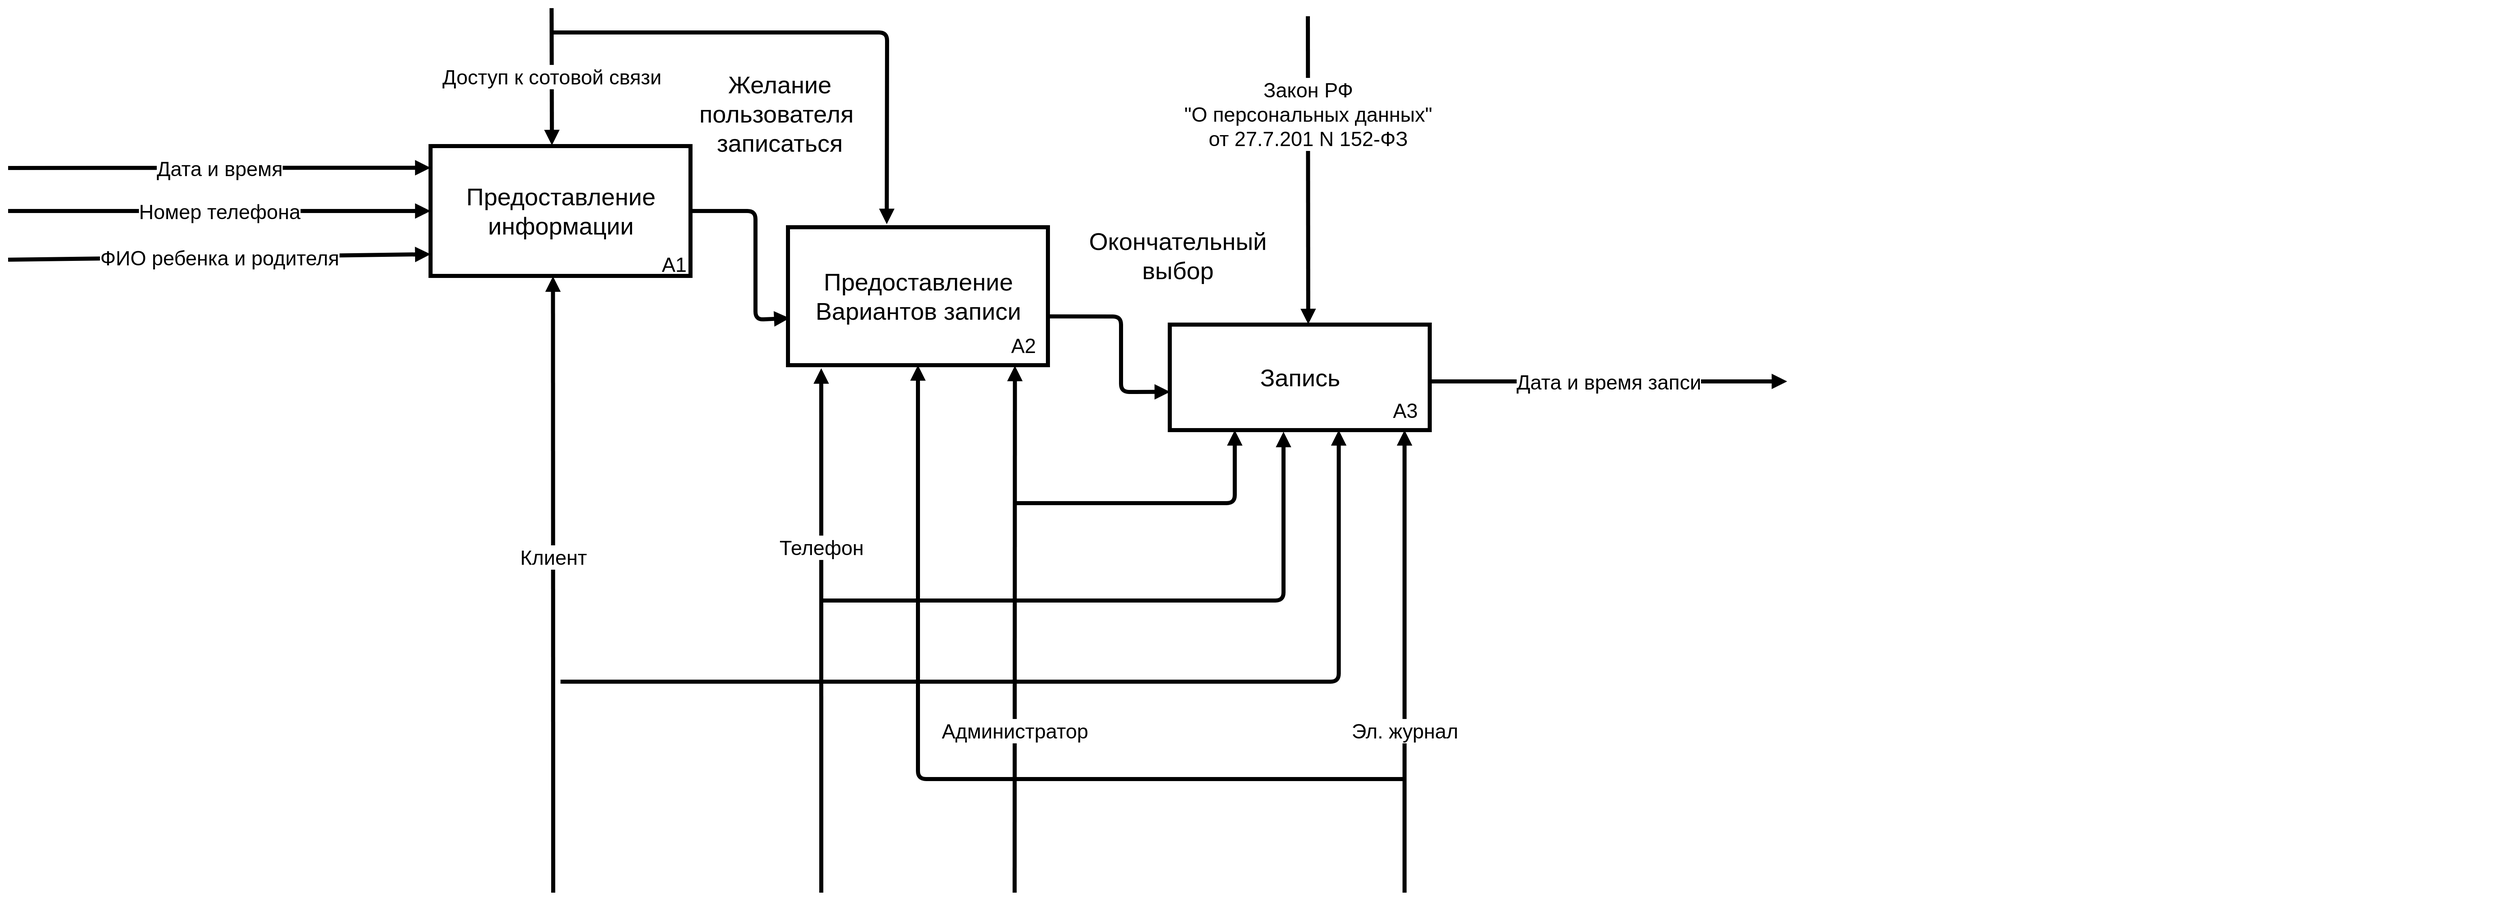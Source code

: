 <mxfile version="13.1.14" type="github">
  <diagram id="umUKt08_b0THqYxB4QMx" name="Page-1">
    <mxGraphModel dx="1852" dy="760" grid="1" gridSize="10" guides="1" tooltips="1" connect="1" arrows="1" fold="1" page="1" pageScale="1" pageWidth="827" pageHeight="1169" math="0" shadow="0">
      <root>
        <mxCell id="0" />
        <mxCell id="1" parent="0" />
        <mxCell id="K8WBdkXXQI6Gq19Ea8D1-14" style="edgeStyle=orthogonalEdgeStyle;rounded=0;orthogonalLoop=1;jettySize=auto;html=1;exitX=0.5;exitY=1;exitDx=0;exitDy=0;targetPerimeterSpacing=0;strokeWidth=5;" parent="1" edge="1">
          <mxGeometry relative="1" as="geometry">
            <mxPoint x="2706" y="730.0" as="sourcePoint" />
            <mxPoint x="2706" y="730.0" as="targetPoint" />
          </mxGeometry>
        </mxCell>
        <mxCell id="HmVIiVWB6kzVrAjhzofl-1" value="&lt;font style=&quot;font-size: 30px&quot;&gt;Предоставление&lt;br&gt;информации&lt;br&gt;&lt;/font&gt;" style="html=1;strokeWidth=5;" parent="1" vertex="1">
          <mxGeometry x="170" y="190" width="320" height="160" as="geometry" />
        </mxCell>
        <mxCell id="HmVIiVWB6kzVrAjhzofl-2" value="&lt;font style=&quot;font-size: 25px&quot;&gt;Клиент&lt;/font&gt;" style="endArrow=block;endFill=1;endSize=6;html=1;strokeWidth=5;entryX=0.471;entryY=1.003;entryDx=0;entryDy=0;entryPerimeter=0;" parent="1" target="HmVIiVWB6kzVrAjhzofl-1" edge="1">
          <mxGeometry x="0.092" width="100" relative="1" as="geometry">
            <mxPoint x="321" y="1110" as="sourcePoint" />
            <mxPoint x="320" y="280" as="targetPoint" />
            <mxPoint as="offset" />
          </mxGeometry>
        </mxCell>
        <mxCell id="HmVIiVWB6kzVrAjhzofl-5" value="&lt;font&gt;&lt;font style=&quot;font-size: 25px&quot;&gt;Доступ к сотовой связи&lt;/font&gt;&lt;br&gt;&lt;/font&gt;" style="endArrow=block;endFill=1;endSize=6;html=1;strokeWidth=5;entryX=0.467;entryY=-0.006;entryDx=0;entryDy=0;entryPerimeter=0;" parent="1" target="HmVIiVWB6kzVrAjhzofl-1" edge="1">
          <mxGeometry width="100" relative="1" as="geometry">
            <mxPoint x="319" y="20" as="sourcePoint" />
            <mxPoint x="320" y="220" as="targetPoint" />
          </mxGeometry>
        </mxCell>
        <mxCell id="HmVIiVWB6kzVrAjhzofl-8" value="&lt;font&gt;&lt;font style=&quot;font-size: 25px&quot;&gt;Дата и время&lt;/font&gt;&lt;br&gt;&lt;/font&gt;" style="endArrow=block;endFill=1;endSize=6;html=1;strokeWidth=5;entryX=0;entryY=0.167;entryDx=0;entryDy=0;entryPerimeter=0;" parent="1" target="HmVIiVWB6kzVrAjhzofl-1" edge="1">
          <mxGeometry width="100" relative="1" as="geometry">
            <mxPoint x="-350" y="217" as="sourcePoint" />
            <mxPoint x="160" y="250" as="targetPoint" />
          </mxGeometry>
        </mxCell>
        <mxCell id="HmVIiVWB6kzVrAjhzofl-9" value="&lt;font&gt;&lt;font style=&quot;font-size: 25px&quot;&gt;Номер телефона&lt;/font&gt;&lt;br&gt;&lt;/font&gt;" style="endArrow=block;endFill=1;endSize=6;html=1;strokeWidth=5;entryX=0;entryY=0.5;entryDx=0;entryDy=0;" parent="1" target="HmVIiVWB6kzVrAjhzofl-1" edge="1">
          <mxGeometry width="100" relative="1" as="geometry">
            <mxPoint x="-350" y="270" as="sourcePoint" />
            <mxPoint x="160" y="289.29" as="targetPoint" />
          </mxGeometry>
        </mxCell>
        <mxCell id="HmVIiVWB6kzVrAjhzofl-10" value="&lt;font&gt;&lt;font style=&quot;font-size: 25px&quot;&gt;ФИО ребенка и родителя&lt;/font&gt;&lt;br&gt;&lt;/font&gt;" style="endArrow=block;endFill=1;endSize=6;html=1;strokeWidth=5;entryX=0;entryY=0.833;entryDx=0;entryDy=0;entryPerimeter=0;" parent="1" target="HmVIiVWB6kzVrAjhzofl-1" edge="1">
          <mxGeometry width="100" relative="1" as="geometry">
            <mxPoint x="-350" y="330" as="sourcePoint" />
            <mxPoint x="160" y="330" as="targetPoint" />
          </mxGeometry>
        </mxCell>
        <mxCell id="HmVIiVWB6kzVrAjhzofl-11" value="&lt;font style=&quot;font-size: 25px&quot;&gt;A1&lt;/font&gt;" style="text;html=1;strokeColor=none;fillColor=none;align=center;verticalAlign=middle;whiteSpace=wrap;rounded=0;" parent="1" vertex="1">
          <mxGeometry x="450" y="320" width="40" height="30" as="geometry" />
        </mxCell>
        <mxCell id="HmVIiVWB6kzVrAjhzofl-12" value="&lt;font style=&quot;font-size: 30px&quot;&gt;Предоставление&lt;br&gt;Вариантов записи&lt;br&gt;&lt;/font&gt;" style="html=1;strokeWidth=5;" parent="1" vertex="1">
          <mxGeometry x="610" y="290" width="320" height="170" as="geometry" />
        </mxCell>
        <mxCell id="HmVIiVWB6kzVrAjhzofl-20" value="&lt;font style=&quot;font-size: 20px&quot;&gt;&lt;br&gt;&lt;/font&gt;" style="endArrow=block;endFill=1;endSize=6;html=1;strokeWidth=5;entryX=0.006;entryY=0.659;entryDx=0;entryDy=0;entryPerimeter=0;" parent="1" target="HmVIiVWB6kzVrAjhzofl-12" edge="1">
          <mxGeometry x="0.642" y="-166" width="100" relative="1" as="geometry">
            <mxPoint x="490" y="270" as="sourcePoint" />
            <mxPoint x="590" y="386" as="targetPoint" />
            <Array as="points">
              <mxPoint x="570" y="270" />
              <mxPoint x="570" y="404" />
            </Array>
            <mxPoint x="-100" y="-34" as="offset" />
          </mxGeometry>
        </mxCell>
        <mxCell id="HmVIiVWB6kzVrAjhzofl-21" value="&lt;font style=&quot;font-size: 25px&quot;&gt;A2&lt;/font&gt;" style="text;html=1;strokeColor=none;fillColor=none;align=center;verticalAlign=middle;whiteSpace=wrap;rounded=0;" parent="1" vertex="1">
          <mxGeometry x="880" y="420" width="40" height="30" as="geometry" />
        </mxCell>
        <mxCell id="HmVIiVWB6kzVrAjhzofl-22" value="&lt;span style=&quot;font-size: 25px&quot;&gt;Администратор&lt;/span&gt;" style="endArrow=block;endFill=1;endSize=6;html=1;strokeWidth=5;entryX=0.873;entryY=1.004;entryDx=0;entryDy=0;entryPerimeter=0;" parent="1" target="HmVIiVWB6kzVrAjhzofl-12" edge="1">
          <mxGeometry x="-0.384" width="100" relative="1" as="geometry">
            <mxPoint x="889" y="1110" as="sourcePoint" />
            <mxPoint x="890" y="470" as="targetPoint" />
            <mxPoint as="offset" />
          </mxGeometry>
        </mxCell>
        <mxCell id="HmVIiVWB6kzVrAjhzofl-23" value="&lt;font style=&quot;font-size: 25px&quot;&gt;Телефон&lt;/font&gt;" style="endArrow=block;endFill=1;endSize=6;html=1;strokeWidth=5;entryX=0.128;entryY=1.022;entryDx=0;entryDy=0;entryPerimeter=0;" parent="1" target="HmVIiVWB6kzVrAjhzofl-12" edge="1">
          <mxGeometry x="0.318" width="100" relative="1" as="geometry">
            <mxPoint x="651" y="1110" as="sourcePoint" />
            <mxPoint x="690" y="470" as="targetPoint" />
            <mxPoint as="offset" />
          </mxGeometry>
        </mxCell>
        <mxCell id="HmVIiVWB6kzVrAjhzofl-25" value="&lt;font style=&quot;font-size: 30px&quot;&gt;Запись&lt;br&gt;&lt;/font&gt;" style="html=1;strokeWidth=5;" parent="1" vertex="1">
          <mxGeometry x="1080" y="410" width="320" height="130" as="geometry" />
        </mxCell>
        <mxCell id="HmVIiVWB6kzVrAjhzofl-26" value="&lt;span style=&quot;font-size: 20px&quot;&gt;&lt;br&gt;&lt;/span&gt;" style="endArrow=block;endFill=1;endSize=6;html=1;strokeWidth=5;exitX=1.006;exitY=0.646;exitDx=0;exitDy=0;exitPerimeter=0;entryX=0.001;entryY=0.637;entryDx=0;entryDy=0;entryPerimeter=0;" parent="1" source="HmVIiVWB6kzVrAjhzofl-12" target="HmVIiVWB6kzVrAjhzofl-25" edge="1">
          <mxGeometry width="100" relative="1" as="geometry">
            <mxPoint x="990.64" y="529.74" as="sourcePoint" />
            <mxPoint x="1050" y="360" as="targetPoint" />
            <Array as="points">
              <mxPoint x="1020" y="400" />
              <mxPoint x="1020" y="493" />
            </Array>
          </mxGeometry>
        </mxCell>
        <mxCell id="HmVIiVWB6kzVrAjhzofl-28" value="&lt;font style=&quot;font-size: 30px&quot;&gt;Окончательный выбор&lt;/font&gt;" style="text;html=1;strokeColor=none;fillColor=none;align=center;verticalAlign=middle;whiteSpace=wrap;rounded=0;" parent="1" vertex="1">
          <mxGeometry x="990" y="290" width="200" height="70" as="geometry" />
        </mxCell>
        <mxCell id="HmVIiVWB6kzVrAjhzofl-29" value="&lt;font style=&quot;font-size: 25px&quot;&gt;A3&lt;/font&gt;" style="text;html=1;strokeColor=none;fillColor=none;align=center;verticalAlign=middle;whiteSpace=wrap;rounded=0;" parent="1" vertex="1">
          <mxGeometry x="1350" y="500" width="40" height="30" as="geometry" />
        </mxCell>
        <mxCell id="HmVIiVWB6kzVrAjhzofl-32" value="" style="endArrow=block;endFill=1;endSize=6;html=1;strokeWidth=5;entryX=0.25;entryY=1;entryDx=0;entryDy=0;" parent="1" target="HmVIiVWB6kzVrAjhzofl-25" edge="1">
          <mxGeometry width="100" relative="1" as="geometry">
            <mxPoint x="890" y="630" as="sourcePoint" />
            <mxPoint x="1270" y="630" as="targetPoint" />
            <Array as="points">
              <mxPoint x="1160" y="630" />
            </Array>
          </mxGeometry>
        </mxCell>
        <mxCell id="HmVIiVWB6kzVrAjhzofl-33" value="" style="endArrow=block;endFill=1;endSize=6;html=1;strokeWidth=5;" parent="1" edge="1">
          <mxGeometry width="100" relative="1" as="geometry">
            <mxPoint x="650" y="750" as="sourcePoint" />
            <mxPoint x="1220" y="542" as="targetPoint" />
            <Array as="points">
              <mxPoint x="1220" y="750" />
            </Array>
          </mxGeometry>
        </mxCell>
        <mxCell id="HmVIiVWB6kzVrAjhzofl-34" value="" style="endArrow=block;endFill=1;endSize=6;html=1;strokeWidth=5;entryX=0.65;entryY=1;entryDx=0;entryDy=0;entryPerimeter=0;" parent="1" target="HmVIiVWB6kzVrAjhzofl-25" edge="1">
          <mxGeometry width="100" relative="1" as="geometry">
            <mxPoint x="330" y="850" as="sourcePoint" />
            <mxPoint x="948.08" y="630.0" as="targetPoint" />
            <Array as="points">
              <mxPoint x="1288" y="850" />
            </Array>
          </mxGeometry>
        </mxCell>
        <mxCell id="HmVIiVWB6kzVrAjhzofl-36" value="&lt;font style=&quot;font-size: 25px&quot;&gt;Эл. журнал&lt;/font&gt;" style="endArrow=block;endFill=1;endSize=6;html=1;strokeWidth=5;entryX=0.128;entryY=1.022;entryDx=0;entryDy=0;entryPerimeter=0;" parent="1" edge="1">
          <mxGeometry x="-0.298" width="100" relative="1" as="geometry">
            <mxPoint x="1369" y="1110" as="sourcePoint" />
            <mxPoint x="1369" y="540.0" as="targetPoint" />
            <mxPoint as="offset" />
          </mxGeometry>
        </mxCell>
        <mxCell id="HmVIiVWB6kzVrAjhzofl-37" value="&lt;font style=&quot;font-size: 20px&quot;&gt;&lt;br&gt;&lt;/font&gt;" style="endArrow=block;endFill=1;endSize=6;html=1;strokeWidth=5;entryX=0.38;entryY=-0.022;entryDx=0;entryDy=0;entryPerimeter=0;" parent="1" target="HmVIiVWB6kzVrAjhzofl-12" edge="1">
          <mxGeometry x="-0.222" y="-80" width="100" relative="1" as="geometry">
            <mxPoint x="320" y="50" as="sourcePoint" />
            <mxPoint x="800" y="270" as="targetPoint" />
            <Array as="points">
              <mxPoint x="400" y="50" />
              <mxPoint x="732" y="50" />
            </Array>
            <mxPoint as="offset" />
          </mxGeometry>
        </mxCell>
        <mxCell id="HmVIiVWB6kzVrAjhzofl-38" value="" style="endArrow=block;endFill=1;endSize=6;html=1;strokeWidth=5;entryX=0.5;entryY=1;entryDx=0;entryDy=0;" parent="1" target="HmVIiVWB6kzVrAjhzofl-12" edge="1">
          <mxGeometry width="100" relative="1" as="geometry">
            <mxPoint x="1370" y="970" as="sourcePoint" />
            <mxPoint x="1264.0" y="760" as="targetPoint" />
            <Array as="points">
              <mxPoint x="770" y="970" />
            </Array>
          </mxGeometry>
        </mxCell>
        <mxCell id="HmVIiVWB6kzVrAjhzofl-39" value="&lt;span style=&quot;font-size: 30px&quot;&gt;Желание пользователя&amp;nbsp;&lt;br&gt;записаться&lt;br&gt;&lt;/span&gt;" style="text;html=1;strokeColor=none;fillColor=none;align=center;verticalAlign=middle;whiteSpace=wrap;rounded=0;" parent="1" vertex="1">
          <mxGeometry x="500" y="100" width="200" height="100" as="geometry" />
        </mxCell>
        <mxCell id="HmVIiVWB6kzVrAjhzofl-40" value="&lt;font style=&quot;font-size: 25px&quot;&gt;&lt;div&gt;Закон РФ&lt;/div&gt;&lt;div&gt;&quot;О персональных данных&quot;&lt;/div&gt;&lt;div&gt;от 27.7.201 N 152-ФЗ&lt;/div&gt;&lt;/font&gt;" style="endArrow=block;endFill=1;endSize=6;html=1;strokeWidth=5;entryX=0.467;entryY=-0.006;entryDx=0;entryDy=0;entryPerimeter=0;" parent="1" edge="1">
          <mxGeometry x="-0.368" width="100" relative="1" as="geometry">
            <mxPoint x="1250" y="30" as="sourcePoint" />
            <mxPoint x="1250.44" y="409.52" as="targetPoint" />
            <mxPoint as="offset" />
          </mxGeometry>
        </mxCell>
        <mxCell id="HmVIiVWB6kzVrAjhzofl-41" value="&lt;font&gt;&lt;font style=&quot;font-size: 25px&quot;&gt;Дата и время запси&lt;/font&gt;&lt;br&gt;&lt;/font&gt;" style="endArrow=block;endFill=1;endSize=6;html=1;strokeWidth=5;" parent="1" edge="1">
          <mxGeometry width="100" relative="1" as="geometry">
            <mxPoint x="1400" y="480.0" as="sourcePoint" />
            <mxPoint x="1840" y="480" as="targetPoint" />
          </mxGeometry>
        </mxCell>
      </root>
    </mxGraphModel>
  </diagram>
</mxfile>
